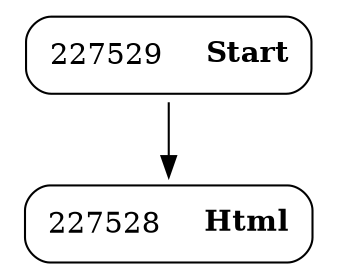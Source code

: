 digraph ast {
node [shape=none];
227529 [label=<<TABLE border='1' cellspacing='0' cellpadding='10' style='rounded' ><TR><TD border='0'>227529</TD><TD border='0'><B>Start</B></TD></TR></TABLE>>];
227529 -> 227528 [weight=2];
227528 [label=<<TABLE border='1' cellspacing='0' cellpadding='10' style='rounded' ><TR><TD border='0'>227528</TD><TD border='0'><B>Html</B></TD></TR></TABLE>>];
}
